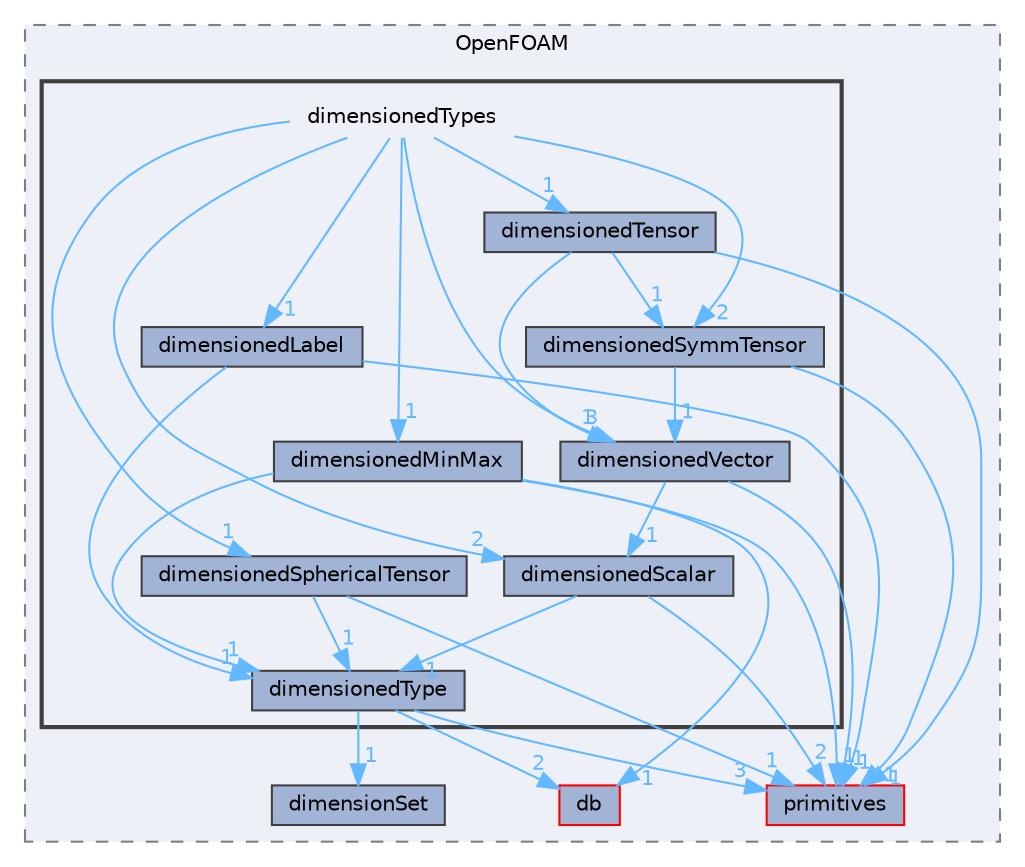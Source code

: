 digraph "src/OpenFOAM/dimensionedTypes"
{
 // LATEX_PDF_SIZE
  bgcolor="transparent";
  edge [fontname=Helvetica,fontsize=10,labelfontname=Helvetica,labelfontsize=10];
  node [fontname=Helvetica,fontsize=10,shape=box,height=0.2,width=0.4];
  compound=true
  subgraph clusterdir_c5473ff19b20e6ec4dfe5c310b3778a8 {
    graph [ bgcolor="#edf0f7", pencolor="grey50", label="OpenFOAM", fontname=Helvetica,fontsize=10 style="filled,dashed", URL="dir_c5473ff19b20e6ec4dfe5c310b3778a8.html",tooltip=""]
  dir_3e50f45338116b169052b428016851aa [label="primitives", fillcolor="#a2b4d6", color="red", style="filled", URL="dir_3e50f45338116b169052b428016851aa.html",tooltip=""];
  dir_63c634f7a7cfd679ac26c67fb30fc32f [label="db", fillcolor="#a2b4d6", color="red", style="filled", URL="dir_63c634f7a7cfd679ac26c67fb30fc32f.html",tooltip=""];
  dir_ddfbc8513dac5f891eeb54fd21e599df [label="dimensionSet", fillcolor="#a2b4d6", color="grey25", style="filled", URL="dir_ddfbc8513dac5f891eeb54fd21e599df.html",tooltip=""];
  subgraph clusterdir_d4979fdf35c07e0caec68718d229a4b4 {
    graph [ bgcolor="#edf0f7", pencolor="grey25", label="", fontname=Helvetica,fontsize=10 style="filled,bold", URL="dir_d4979fdf35c07e0caec68718d229a4b4.html",tooltip=""]
    dir_d4979fdf35c07e0caec68718d229a4b4 [shape=plaintext, label="dimensionedTypes"];
  dir_20ea6596ecf287a662524e568854d65f [label="dimensionedLabel", fillcolor="#a2b4d6", color="grey25", style="filled", URL="dir_20ea6596ecf287a662524e568854d65f.html",tooltip=""];
  dir_ee16a1be79182850eba6ea4b7ea195cb [label="dimensionedMinMax", fillcolor="#a2b4d6", color="grey25", style="filled", URL="dir_ee16a1be79182850eba6ea4b7ea195cb.html",tooltip=""];
  dir_e31c9ddbfe211a5cc77e204494e1ef79 [label="dimensionedScalar", fillcolor="#a2b4d6", color="grey25", style="filled", URL="dir_e31c9ddbfe211a5cc77e204494e1ef79.html",tooltip=""];
  dir_e67da33e8918a875a9e4fcd863d1ee89 [label="dimensionedSphericalTensor", fillcolor="#a2b4d6", color="grey25", style="filled", URL="dir_e67da33e8918a875a9e4fcd863d1ee89.html",tooltip=""];
  dir_ddee109fd484818620aa9a50c4a50fa2 [label="dimensionedSymmTensor", fillcolor="#a2b4d6", color="grey25", style="filled", URL="dir_ddee109fd484818620aa9a50c4a50fa2.html",tooltip=""];
  dir_9529a3b51d4559e7555abaa4765b16aa [label="dimensionedTensor", fillcolor="#a2b4d6", color="grey25", style="filled", URL="dir_9529a3b51d4559e7555abaa4765b16aa.html",tooltip=""];
  dir_10a50275708c74d41843a3aeb8530ab7 [label="dimensionedType", fillcolor="#a2b4d6", color="grey25", style="filled", URL="dir_10a50275708c74d41843a3aeb8530ab7.html",tooltip=""];
  dir_9b0e310db7e4b70335615c0c4d305c61 [label="dimensionedVector", fillcolor="#a2b4d6", color="grey25", style="filled", URL="dir_9b0e310db7e4b70335615c0c4d305c61.html",tooltip=""];
  }
  }
  dir_d4979fdf35c07e0caec68718d229a4b4->dir_20ea6596ecf287a662524e568854d65f [headlabel="1", labeldistance=1.5 headhref="dir_000949_000938.html" href="dir_000949_000938.html" color="steelblue1" fontcolor="steelblue1"];
  dir_d4979fdf35c07e0caec68718d229a4b4->dir_9529a3b51d4559e7555abaa4765b16aa [headlabel="1", labeldistance=1.5 headhref="dir_000949_000946.html" href="dir_000949_000946.html" color="steelblue1" fontcolor="steelblue1"];
  dir_d4979fdf35c07e0caec68718d229a4b4->dir_9b0e310db7e4b70335615c0c4d305c61 [headlabel="3", labeldistance=1.5 headhref="dir_000949_000950.html" href="dir_000949_000950.html" color="steelblue1" fontcolor="steelblue1"];
  dir_d4979fdf35c07e0caec68718d229a4b4->dir_ddee109fd484818620aa9a50c4a50fa2 [headlabel="2", labeldistance=1.5 headhref="dir_000949_000944.html" href="dir_000949_000944.html" color="steelblue1" fontcolor="steelblue1"];
  dir_d4979fdf35c07e0caec68718d229a4b4->dir_e31c9ddbfe211a5cc77e204494e1ef79 [headlabel="2", labeldistance=1.5 headhref="dir_000949_000940.html" href="dir_000949_000940.html" color="steelblue1" fontcolor="steelblue1"];
  dir_d4979fdf35c07e0caec68718d229a4b4->dir_e67da33e8918a875a9e4fcd863d1ee89 [headlabel="1", labeldistance=1.5 headhref="dir_000949_000942.html" href="dir_000949_000942.html" color="steelblue1" fontcolor="steelblue1"];
  dir_d4979fdf35c07e0caec68718d229a4b4->dir_ee16a1be79182850eba6ea4b7ea195cb [headlabel="1", labeldistance=1.5 headhref="dir_000949_000939.html" href="dir_000949_000939.html" color="steelblue1" fontcolor="steelblue1"];
  dir_20ea6596ecf287a662524e568854d65f->dir_10a50275708c74d41843a3aeb8530ab7 [headlabel="1", labeldistance=1.5 headhref="dir_000938_000948.html" href="dir_000938_000948.html" color="steelblue1" fontcolor="steelblue1"];
  dir_20ea6596ecf287a662524e568854d65f->dir_3e50f45338116b169052b428016851aa [headlabel="1", labeldistance=1.5 headhref="dir_000938_003069.html" href="dir_000938_003069.html" color="steelblue1" fontcolor="steelblue1"];
  dir_ee16a1be79182850eba6ea4b7ea195cb->dir_10a50275708c74d41843a3aeb8530ab7 [headlabel="1", labeldistance=1.5 headhref="dir_000939_000948.html" href="dir_000939_000948.html" color="steelblue1" fontcolor="steelblue1"];
  dir_ee16a1be79182850eba6ea4b7ea195cb->dir_3e50f45338116b169052b428016851aa [headlabel="1", labeldistance=1.5 headhref="dir_000939_003069.html" href="dir_000939_003069.html" color="steelblue1" fontcolor="steelblue1"];
  dir_ee16a1be79182850eba6ea4b7ea195cb->dir_63c634f7a7cfd679ac26c67fb30fc32f [headlabel="1", labeldistance=1.5 headhref="dir_000939_000817.html" href="dir_000939_000817.html" color="steelblue1" fontcolor="steelblue1"];
  dir_e31c9ddbfe211a5cc77e204494e1ef79->dir_10a50275708c74d41843a3aeb8530ab7 [headlabel="1", labeldistance=1.5 headhref="dir_000940_000948.html" href="dir_000940_000948.html" color="steelblue1" fontcolor="steelblue1"];
  dir_e31c9ddbfe211a5cc77e204494e1ef79->dir_3e50f45338116b169052b428016851aa [headlabel="2", labeldistance=1.5 headhref="dir_000940_003069.html" href="dir_000940_003069.html" color="steelblue1" fontcolor="steelblue1"];
  dir_e67da33e8918a875a9e4fcd863d1ee89->dir_10a50275708c74d41843a3aeb8530ab7 [headlabel="1", labeldistance=1.5 headhref="dir_000942_000948.html" href="dir_000942_000948.html" color="steelblue1" fontcolor="steelblue1"];
  dir_e67da33e8918a875a9e4fcd863d1ee89->dir_3e50f45338116b169052b428016851aa [headlabel="1", labeldistance=1.5 headhref="dir_000942_003069.html" href="dir_000942_003069.html" color="steelblue1" fontcolor="steelblue1"];
  dir_ddee109fd484818620aa9a50c4a50fa2->dir_3e50f45338116b169052b428016851aa [headlabel="1", labeldistance=1.5 headhref="dir_000944_003069.html" href="dir_000944_003069.html" color="steelblue1" fontcolor="steelblue1"];
  dir_ddee109fd484818620aa9a50c4a50fa2->dir_9b0e310db7e4b70335615c0c4d305c61 [headlabel="1", labeldistance=1.5 headhref="dir_000944_000950.html" href="dir_000944_000950.html" color="steelblue1" fontcolor="steelblue1"];
  dir_9529a3b51d4559e7555abaa4765b16aa->dir_3e50f45338116b169052b428016851aa [headlabel="1", labeldistance=1.5 headhref="dir_000946_003069.html" href="dir_000946_003069.html" color="steelblue1" fontcolor="steelblue1"];
  dir_9529a3b51d4559e7555abaa4765b16aa->dir_9b0e310db7e4b70335615c0c4d305c61 [headlabel="1", labeldistance=1.5 headhref="dir_000946_000950.html" href="dir_000946_000950.html" color="steelblue1" fontcolor="steelblue1"];
  dir_9529a3b51d4559e7555abaa4765b16aa->dir_ddee109fd484818620aa9a50c4a50fa2 [headlabel="1", labeldistance=1.5 headhref="dir_000946_000944.html" href="dir_000946_000944.html" color="steelblue1" fontcolor="steelblue1"];
  dir_10a50275708c74d41843a3aeb8530ab7->dir_3e50f45338116b169052b428016851aa [headlabel="3", labeldistance=1.5 headhref="dir_000948_003069.html" href="dir_000948_003069.html" color="steelblue1" fontcolor="steelblue1"];
  dir_10a50275708c74d41843a3aeb8530ab7->dir_63c634f7a7cfd679ac26c67fb30fc32f [headlabel="2", labeldistance=1.5 headhref="dir_000948_000817.html" href="dir_000948_000817.html" color="steelblue1" fontcolor="steelblue1"];
  dir_10a50275708c74d41843a3aeb8530ab7->dir_ddfbc8513dac5f891eeb54fd21e599df [headlabel="1", labeldistance=1.5 headhref="dir_000948_000951.html" href="dir_000948_000951.html" color="steelblue1" fontcolor="steelblue1"];
  dir_9b0e310db7e4b70335615c0c4d305c61->dir_3e50f45338116b169052b428016851aa [headlabel="1", labeldistance=1.5 headhref="dir_000950_003069.html" href="dir_000950_003069.html" color="steelblue1" fontcolor="steelblue1"];
  dir_9b0e310db7e4b70335615c0c4d305c61->dir_e31c9ddbfe211a5cc77e204494e1ef79 [headlabel="1", labeldistance=1.5 headhref="dir_000950_000940.html" href="dir_000950_000940.html" color="steelblue1" fontcolor="steelblue1"];
}
